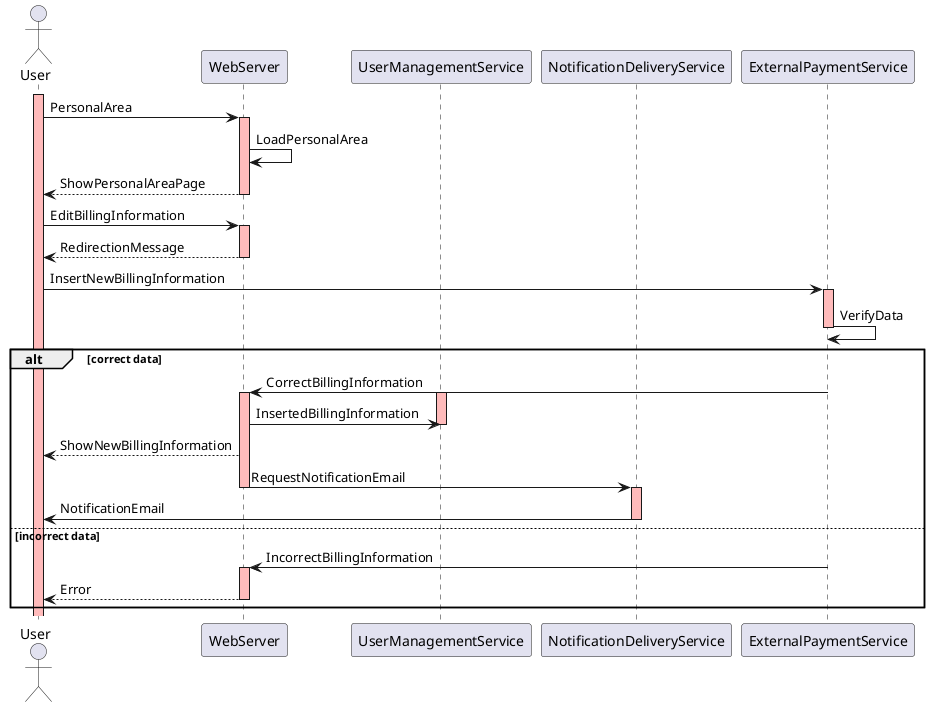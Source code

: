 @startuml

actor User
participant WebServer
participant UserManagementService
participant NotificationDeliveryService
participant ExternalPaymentService

activate User #FFBBBB
User -> WebServer: PersonalArea
activate WebServer #FFBBBB
WebServer -> WebServer: LoadPersonalArea
WebServer --> User: ShowPersonalAreaPage
deactivate WebServer
User -> WebServer: EditBillingInformation
activate WebServer #FFBBBB
WebServer --> User: RedirectionMessage
deactivate WebServer
User -> ExternalPaymentService: InsertNewBillingInformation
activate ExternalPaymentService #FFBBBB
ExternalPaymentService -> ExternalPaymentService: VerifyData
deactivate ExternalPaymentService

alt correct data
  ExternalPaymentService -> WebServer: CorrectBillingInformation
  activate WebServer #FFBBBB
  activate UserManagementService #FFBBBB
  WebServer -> UserManagementService: InsertedBillingInformation
  deactivate UserManagementService #FFBBBB
  WebServer --> User: ShowNewBillingInformation
  WebServer -> NotificationDeliveryService: RequestNotificationEmail
  deactivate WebServer
  activate NotificationDeliveryService #FFBBBB
  NotificationDeliveryService -> User: NotificationEmail
  deactivate NotificationDeliveryService
else incorrect data
  ExternalPaymentService -> WebServer: IncorrectBillingInformation
  activate WebServer #FFBBBB
  WebServer --> User: Error
  deactivate WebServer
end

@enduml
